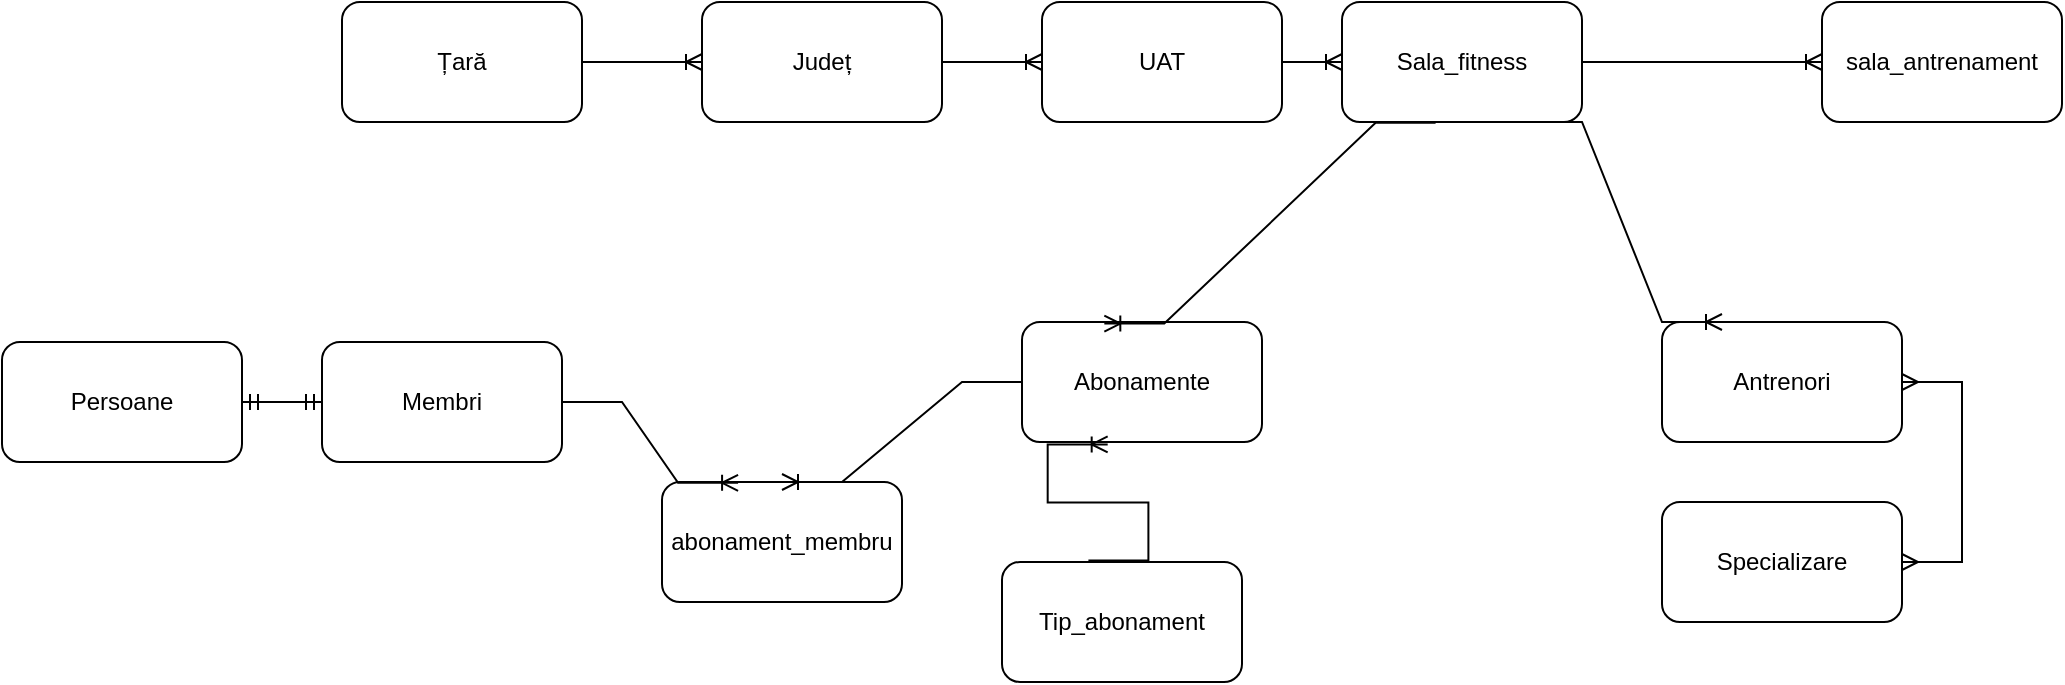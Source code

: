 <mxfile version="24.8.9">
  <diagram id="R2lEEEUBdFMjLlhIrx00" name="Page-1">
    <mxGraphModel dx="2140" dy="522" grid="1" gridSize="10" guides="1" tooltips="1" connect="1" arrows="1" fold="1" page="1" pageScale="1" pageWidth="850" pageHeight="1100" math="0" shadow="0" extFonts="Permanent Marker^https://fonts.googleapis.com/css?family=Permanent+Marker">
      <root>
        <mxCell id="0" />
        <mxCell id="1" parent="0" />
        <mxCell id="qk1R7yR4b1z62qCLYSHZ-1" value="Țară" style="rounded=1;whiteSpace=wrap;html=1;" vertex="1" parent="1">
          <mxGeometry x="-190" y="240" width="120" height="60" as="geometry" />
        </mxCell>
        <mxCell id="qk1R7yR4b1z62qCLYSHZ-2" value="Județ" style="rounded=1;whiteSpace=wrap;html=1;" vertex="1" parent="1">
          <mxGeometry x="-10" y="240" width="120" height="60" as="geometry" />
        </mxCell>
        <mxCell id="qk1R7yR4b1z62qCLYSHZ-3" value="UAT" style="rounded=1;whiteSpace=wrap;html=1;" vertex="1" parent="1">
          <mxGeometry x="160" y="240" width="120" height="60" as="geometry" />
        </mxCell>
        <mxCell id="qk1R7yR4b1z62qCLYSHZ-4" value="Sala_fitness" style="rounded=1;whiteSpace=wrap;html=1;" vertex="1" parent="1">
          <mxGeometry x="310" y="240" width="120" height="60" as="geometry" />
        </mxCell>
        <mxCell id="qk1R7yR4b1z62qCLYSHZ-5" value="Membri" style="rounded=1;whiteSpace=wrap;html=1;" vertex="1" parent="1">
          <mxGeometry x="-200" y="410" width="120" height="60" as="geometry" />
        </mxCell>
        <mxCell id="qk1R7yR4b1z62qCLYSHZ-7" value="Abonamente" style="rounded=1;whiteSpace=wrap;html=1;" vertex="1" parent="1">
          <mxGeometry x="150" y="400" width="120" height="60" as="geometry" />
        </mxCell>
        <mxCell id="qk1R7yR4b1z62qCLYSHZ-9" value="Tip_abonament" style="rounded=1;whiteSpace=wrap;html=1;" vertex="1" parent="1">
          <mxGeometry x="140" y="520" width="120" height="60" as="geometry" />
        </mxCell>
        <mxCell id="qk1R7yR4b1z62qCLYSHZ-11" value="Antrenori" style="rounded=1;whiteSpace=wrap;html=1;" vertex="1" parent="1">
          <mxGeometry x="470" y="400" width="120" height="60" as="geometry" />
        </mxCell>
        <mxCell id="qk1R7yR4b1z62qCLYSHZ-12" value="Specializare" style="rounded=1;whiteSpace=wrap;html=1;" vertex="1" parent="1">
          <mxGeometry x="470" y="490" width="120" height="60" as="geometry" />
        </mxCell>
        <mxCell id="qk1R7yR4b1z62qCLYSHZ-13" value="sala_antrenament" style="rounded=1;whiteSpace=wrap;html=1;" vertex="1" parent="1">
          <mxGeometry x="550" y="240" width="120" height="60" as="geometry" />
        </mxCell>
        <mxCell id="qk1R7yR4b1z62qCLYSHZ-14" value="Persoane" style="rounded=1;whiteSpace=wrap;html=1;" vertex="1" parent="1">
          <mxGeometry x="-360" y="410" width="120" height="60" as="geometry" />
        </mxCell>
        <mxCell id="qk1R7yR4b1z62qCLYSHZ-15" value="" style="edgeStyle=entityRelationEdgeStyle;fontSize=12;html=1;endArrow=ERoneToMany;rounded=0;entryX=0;entryY=0.5;entryDx=0;entryDy=0;" edge="1" parent="1" source="qk1R7yR4b1z62qCLYSHZ-1" target="qk1R7yR4b1z62qCLYSHZ-2">
          <mxGeometry width="100" height="100" relative="1" as="geometry">
            <mxPoint x="230" y="520" as="sourcePoint" />
            <mxPoint x="330" y="420" as="targetPoint" />
          </mxGeometry>
        </mxCell>
        <mxCell id="qk1R7yR4b1z62qCLYSHZ-16" value="" style="edgeStyle=entityRelationEdgeStyle;fontSize=12;html=1;endArrow=ERoneToMany;rounded=0;" edge="1" parent="1" source="qk1R7yR4b1z62qCLYSHZ-2" target="qk1R7yR4b1z62qCLYSHZ-3">
          <mxGeometry width="100" height="100" relative="1" as="geometry">
            <mxPoint x="230" y="520" as="sourcePoint" />
            <mxPoint x="330" y="420" as="targetPoint" />
          </mxGeometry>
        </mxCell>
        <mxCell id="qk1R7yR4b1z62qCLYSHZ-17" value="" style="edgeStyle=entityRelationEdgeStyle;fontSize=12;html=1;endArrow=ERoneToMany;rounded=0;entryX=0;entryY=0.5;entryDx=0;entryDy=0;" edge="1" parent="1" source="qk1R7yR4b1z62qCLYSHZ-3" target="qk1R7yR4b1z62qCLYSHZ-4">
          <mxGeometry width="100" height="100" relative="1" as="geometry">
            <mxPoint x="230" y="520" as="sourcePoint" />
            <mxPoint x="330" y="420" as="targetPoint" />
          </mxGeometry>
        </mxCell>
        <mxCell id="qk1R7yR4b1z62qCLYSHZ-19" value="" style="edgeStyle=entityRelationEdgeStyle;fontSize=12;html=1;endArrow=ERoneToMany;rounded=0;entryX=0;entryY=0.5;entryDx=0;entryDy=0;exitX=1;exitY=0.5;exitDx=0;exitDy=0;" edge="1" parent="1" source="qk1R7yR4b1z62qCLYSHZ-4" target="qk1R7yR4b1z62qCLYSHZ-13">
          <mxGeometry width="100" height="100" relative="1" as="geometry">
            <mxPoint x="230" y="520" as="sourcePoint" />
            <mxPoint x="330" y="420" as="targetPoint" />
          </mxGeometry>
        </mxCell>
        <mxCell id="qk1R7yR4b1z62qCLYSHZ-20" value="" style="edgeStyle=entityRelationEdgeStyle;fontSize=12;html=1;endArrow=ERmandOne;startArrow=ERmandOne;rounded=0;entryX=0;entryY=0.5;entryDx=0;entryDy=0;" edge="1" parent="1" source="qk1R7yR4b1z62qCLYSHZ-14" target="qk1R7yR4b1z62qCLYSHZ-5">
          <mxGeometry width="100" height="100" relative="1" as="geometry">
            <mxPoint x="-170" y="510" as="sourcePoint" />
            <mxPoint x="90" y="490" as="targetPoint" />
            <Array as="points">
              <mxPoint x="-210" y="510" />
              <mxPoint x="-210" y="520" />
            </Array>
          </mxGeometry>
        </mxCell>
        <mxCell id="qk1R7yR4b1z62qCLYSHZ-22" value="" style="edgeStyle=entityRelationEdgeStyle;fontSize=12;html=1;endArrow=ERoneToMany;rounded=0;entryX=0.343;entryY=0.013;entryDx=0;entryDy=0;entryPerimeter=0;exitX=0.39;exitY=1.007;exitDx=0;exitDy=0;exitPerimeter=0;" edge="1" parent="1" source="qk1R7yR4b1z62qCLYSHZ-4" target="qk1R7yR4b1z62qCLYSHZ-7">
          <mxGeometry width="100" height="100" relative="1" as="geometry">
            <mxPoint x="400" y="320" as="sourcePoint" />
            <mxPoint x="500" y="220" as="targetPoint" />
          </mxGeometry>
        </mxCell>
        <mxCell id="qk1R7yR4b1z62qCLYSHZ-23" value="" style="edgeStyle=entityRelationEdgeStyle;fontSize=12;html=1;endArrow=ERoneToMany;rounded=0;entryX=0.357;entryY=1.02;entryDx=0;entryDy=0;entryPerimeter=0;exitX=0.36;exitY=-0.013;exitDx=0;exitDy=0;exitPerimeter=0;" edge="1" parent="1" source="qk1R7yR4b1z62qCLYSHZ-9" target="qk1R7yR4b1z62qCLYSHZ-7">
          <mxGeometry width="100" height="100" relative="1" as="geometry">
            <mxPoint x="130" y="550" as="sourcePoint" />
            <mxPoint x="230" y="450" as="targetPoint" />
          </mxGeometry>
        </mxCell>
        <mxCell id="qk1R7yR4b1z62qCLYSHZ-24" value="abonament_membru" style="rounded=1;whiteSpace=wrap;html=1;" vertex="1" parent="1">
          <mxGeometry x="-30" y="480" width="120" height="60" as="geometry" />
        </mxCell>
        <mxCell id="qk1R7yR4b1z62qCLYSHZ-25" value="" style="edgeStyle=entityRelationEdgeStyle;fontSize=12;html=1;endArrow=ERoneToMany;rounded=0;exitX=0;exitY=0.5;exitDx=0;exitDy=0;entryX=0.5;entryY=0;entryDx=0;entryDy=0;" edge="1" parent="1" source="qk1R7yR4b1z62qCLYSHZ-7" target="qk1R7yR4b1z62qCLYSHZ-24">
          <mxGeometry width="100" height="100" relative="1" as="geometry">
            <mxPoint x="280" y="530" as="sourcePoint" />
            <mxPoint x="350" y="420" as="targetPoint" />
          </mxGeometry>
        </mxCell>
        <mxCell id="qk1R7yR4b1z62qCLYSHZ-27" value="" style="edgeStyle=entityRelationEdgeStyle;fontSize=12;html=1;endArrow=ERoneToMany;rounded=0;entryX=0.317;entryY=0.007;entryDx=0;entryDy=0;entryPerimeter=0;" edge="1" parent="1" source="qk1R7yR4b1z62qCLYSHZ-5" target="qk1R7yR4b1z62qCLYSHZ-24">
          <mxGeometry width="100" height="100" relative="1" as="geometry">
            <mxPoint x="30" y="590" as="sourcePoint" />
            <mxPoint x="130" y="490" as="targetPoint" />
          </mxGeometry>
        </mxCell>
        <mxCell id="qk1R7yR4b1z62qCLYSHZ-28" value="" style="edgeStyle=entityRelationEdgeStyle;fontSize=12;html=1;endArrow=ERoneToMany;rounded=0;exitX=0.75;exitY=1;exitDx=0;exitDy=0;entryX=0.25;entryY=0;entryDx=0;entryDy=0;" edge="1" parent="1" source="qk1R7yR4b1z62qCLYSHZ-4" target="qk1R7yR4b1z62qCLYSHZ-11">
          <mxGeometry width="100" height="100" relative="1" as="geometry">
            <mxPoint x="400" y="320" as="sourcePoint" />
            <mxPoint x="500" y="220" as="targetPoint" />
          </mxGeometry>
        </mxCell>
        <mxCell id="qk1R7yR4b1z62qCLYSHZ-29" value="" style="edgeStyle=entityRelationEdgeStyle;fontSize=12;html=1;endArrow=ERmany;startArrow=ERmany;rounded=0;" edge="1" parent="1" source="qk1R7yR4b1z62qCLYSHZ-11" target="qk1R7yR4b1z62qCLYSHZ-12">
          <mxGeometry width="100" height="100" relative="1" as="geometry">
            <mxPoint x="320" y="610" as="sourcePoint" />
            <mxPoint x="420" y="510" as="targetPoint" />
          </mxGeometry>
        </mxCell>
      </root>
    </mxGraphModel>
  </diagram>
</mxfile>
